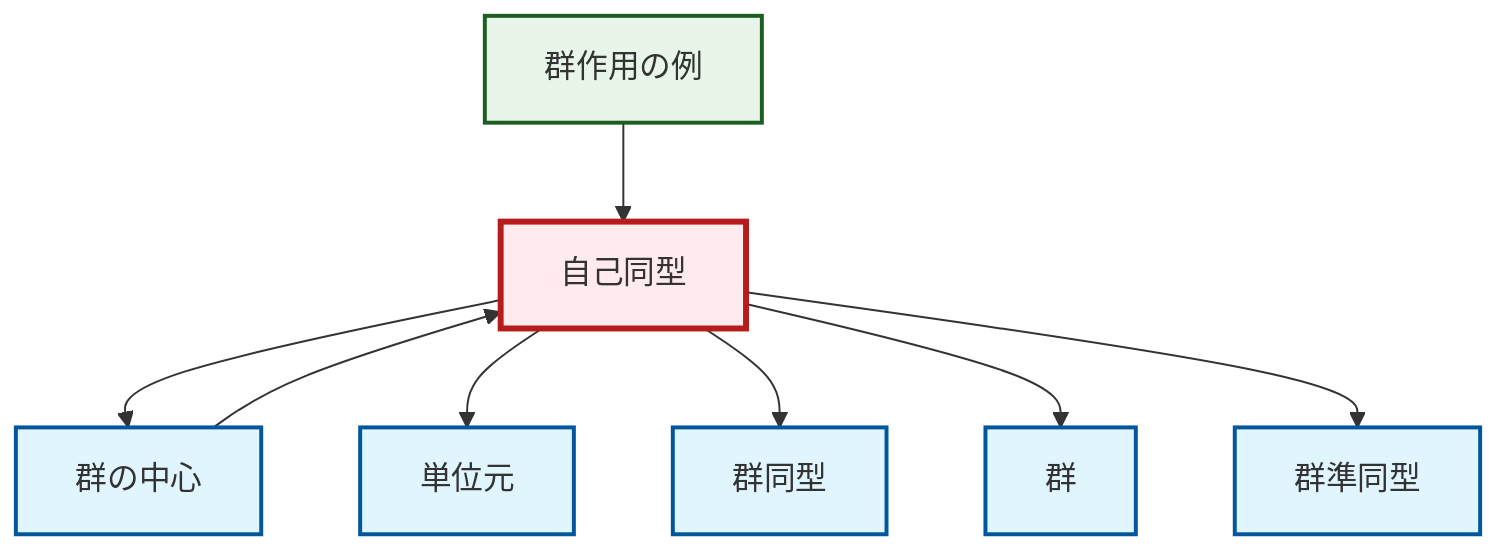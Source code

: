 graph TD
    classDef definition fill:#e1f5fe,stroke:#01579b,stroke-width:2px
    classDef theorem fill:#f3e5f5,stroke:#4a148c,stroke-width:2px
    classDef axiom fill:#fff3e0,stroke:#e65100,stroke-width:2px
    classDef example fill:#e8f5e9,stroke:#1b5e20,stroke-width:2px
    classDef current fill:#ffebee,stroke:#b71c1c,stroke-width:3px
    def-identity-element["単位元"]:::definition
    def-automorphism["自己同型"]:::definition
    def-homomorphism["群準同型"]:::definition
    def-isomorphism["群同型"]:::definition
    def-center-of-group["群の中心"]:::definition
    ex-group-action-examples["群作用の例"]:::example
    def-group["群"]:::definition
    def-center-of-group --> def-automorphism
    def-automorphism --> def-center-of-group
    def-automorphism --> def-identity-element
    ex-group-action-examples --> def-automorphism
    def-automorphism --> def-isomorphism
    def-automorphism --> def-group
    def-automorphism --> def-homomorphism
    class def-automorphism current